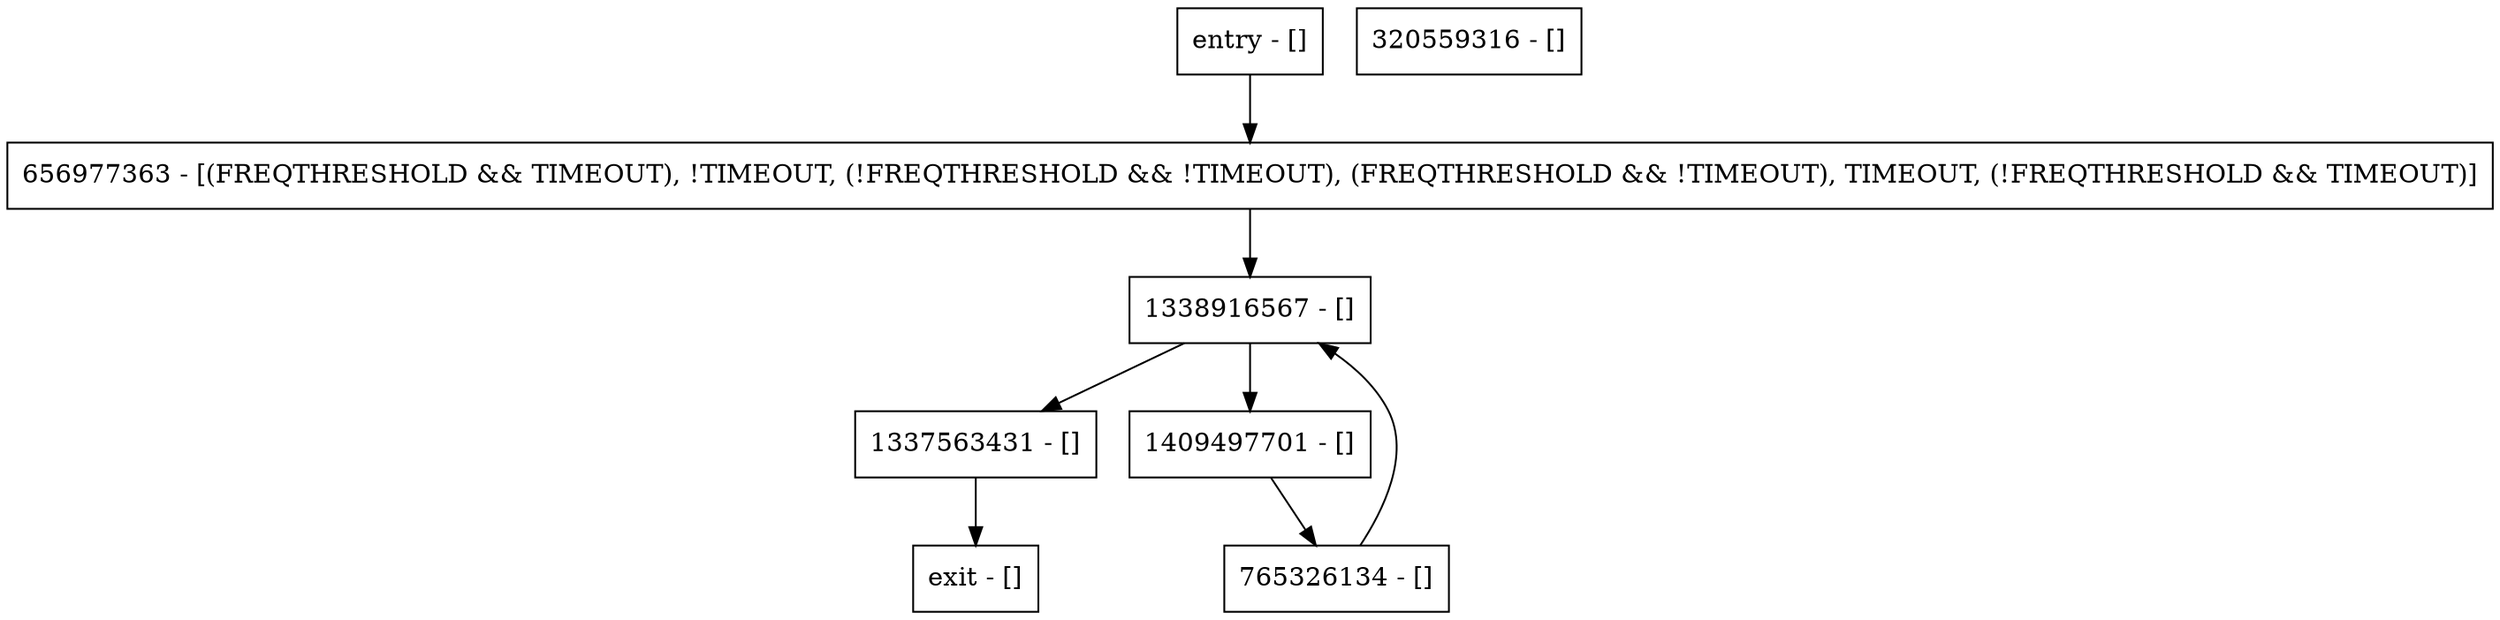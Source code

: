 digraph <init> {
node [shape=record];
entry [label="entry - []"];
exit [label="exit - []"];
1337563431 [label="1337563431 - []"];
1338916567 [label="1338916567 - []"];
1409497701 [label="1409497701 - []"];
656977363 [label="656977363 - [(FREQTHRESHOLD && TIMEOUT), !TIMEOUT, (!FREQTHRESHOLD && !TIMEOUT), (FREQTHRESHOLD && !TIMEOUT), TIMEOUT, (!FREQTHRESHOLD && TIMEOUT)]"];
320559316 [label="320559316 - []"];
765326134 [label="765326134 - []"];
entry;
exit;
entry -> 656977363;
1337563431 -> exit;
1338916567 -> 1337563431;
1338916567 -> 1409497701;
1409497701 -> 765326134;
656977363 -> 1338916567;
765326134 -> 1338916567;
}
